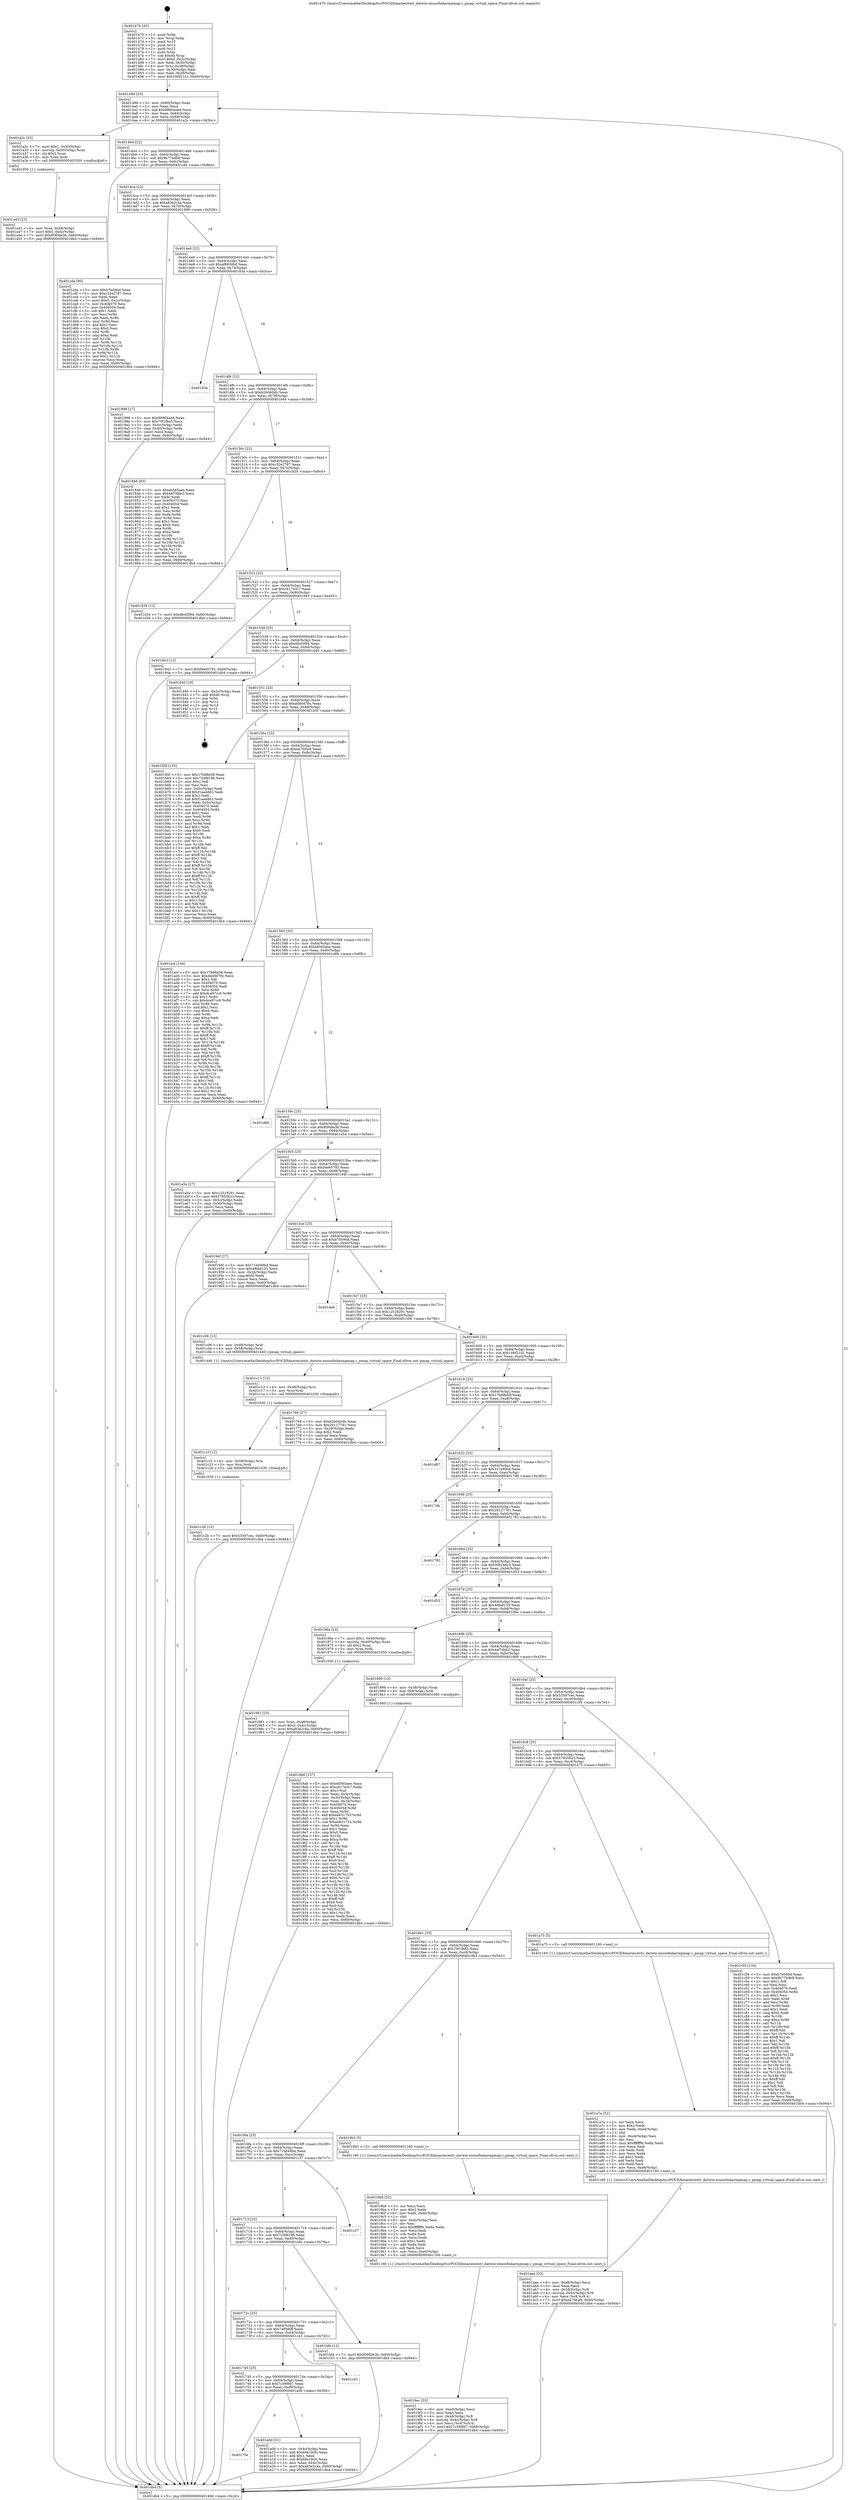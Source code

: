 digraph "0x401470" {
  label = "0x401470 (/mnt/c/Users/mathe/Desktop/tcc/POCII/binaries/extr_darwin-xnuosfmkarmpmap.c_pmap_virtual_space_Final-ollvm.out::main(0))"
  labelloc = "t"
  node[shape=record]

  Entry [label="",width=0.3,height=0.3,shape=circle,fillcolor=black,style=filled]
  "0x40149d" [label="{
     0x40149d [23]\l
     | [instrs]\l
     &nbsp;&nbsp;0x40149d \<+3\>: mov -0x60(%rbp),%eax\l
     &nbsp;&nbsp;0x4014a0 \<+2\>: mov %eax,%ecx\l
     &nbsp;&nbsp;0x4014a2 \<+6\>: sub $0x99904abd,%ecx\l
     &nbsp;&nbsp;0x4014a8 \<+3\>: mov %eax,-0x64(%rbp)\l
     &nbsp;&nbsp;0x4014ab \<+3\>: mov %ecx,-0x68(%rbp)\l
     &nbsp;&nbsp;0x4014ae \<+6\>: je 0000000000401a2c \<main+0x5bc\>\l
  }"]
  "0x401a2c" [label="{
     0x401a2c [23]\l
     | [instrs]\l
     &nbsp;&nbsp;0x401a2c \<+7\>: movl $0x1,-0x50(%rbp)\l
     &nbsp;&nbsp;0x401a33 \<+4\>: movslq -0x50(%rbp),%rax\l
     &nbsp;&nbsp;0x401a37 \<+4\>: shl $0x2,%rax\l
     &nbsp;&nbsp;0x401a3b \<+3\>: mov %rax,%rdi\l
     &nbsp;&nbsp;0x401a3e \<+5\>: call 0000000000401050 \<malloc@plt\>\l
     | [calls]\l
     &nbsp;&nbsp;0x401050 \{1\} (unknown)\l
  }"]
  "0x4014b4" [label="{
     0x4014b4 [22]\l
     | [instrs]\l
     &nbsp;&nbsp;0x4014b4 \<+5\>: jmp 00000000004014b9 \<main+0x49\>\l
     &nbsp;&nbsp;0x4014b9 \<+3\>: mov -0x64(%rbp),%eax\l
     &nbsp;&nbsp;0x4014bc \<+5\>: sub $0x9b77bdb9,%eax\l
     &nbsp;&nbsp;0x4014c1 \<+3\>: mov %eax,-0x6c(%rbp)\l
     &nbsp;&nbsp;0x4014c4 \<+6\>: je 0000000000401cda \<main+0x86a\>\l
  }"]
  Exit [label="",width=0.3,height=0.3,shape=circle,fillcolor=black,style=filled,peripheries=2]
  "0x401cda" [label="{
     0x401cda [90]\l
     | [instrs]\l
     &nbsp;&nbsp;0x401cda \<+5\>: mov $0xb7b590d,%eax\l
     &nbsp;&nbsp;0x401cdf \<+5\>: mov $0xc32e2787,%ecx\l
     &nbsp;&nbsp;0x401ce4 \<+2\>: xor %edx,%edx\l
     &nbsp;&nbsp;0x401ce6 \<+7\>: movl $0x0,-0x2c(%rbp)\l
     &nbsp;&nbsp;0x401ced \<+7\>: mov 0x404070,%esi\l
     &nbsp;&nbsp;0x401cf4 \<+7\>: mov 0x404054,%edi\l
     &nbsp;&nbsp;0x401cfb \<+3\>: sub $0x1,%edx\l
     &nbsp;&nbsp;0x401cfe \<+3\>: mov %esi,%r8d\l
     &nbsp;&nbsp;0x401d01 \<+3\>: add %edx,%r8d\l
     &nbsp;&nbsp;0x401d04 \<+4\>: imul %r8d,%esi\l
     &nbsp;&nbsp;0x401d08 \<+3\>: and $0x1,%esi\l
     &nbsp;&nbsp;0x401d0b \<+3\>: cmp $0x0,%esi\l
     &nbsp;&nbsp;0x401d0e \<+4\>: sete %r9b\l
     &nbsp;&nbsp;0x401d12 \<+3\>: cmp $0xa,%edi\l
     &nbsp;&nbsp;0x401d15 \<+4\>: setl %r10b\l
     &nbsp;&nbsp;0x401d19 \<+3\>: mov %r9b,%r11b\l
     &nbsp;&nbsp;0x401d1c \<+3\>: and %r10b,%r11b\l
     &nbsp;&nbsp;0x401d1f \<+3\>: xor %r10b,%r9b\l
     &nbsp;&nbsp;0x401d22 \<+3\>: or %r9b,%r11b\l
     &nbsp;&nbsp;0x401d25 \<+4\>: test $0x1,%r11b\l
     &nbsp;&nbsp;0x401d29 \<+3\>: cmovne %ecx,%eax\l
     &nbsp;&nbsp;0x401d2c \<+3\>: mov %eax,-0x60(%rbp)\l
     &nbsp;&nbsp;0x401d2f \<+5\>: jmp 0000000000401db4 \<main+0x944\>\l
  }"]
  "0x4014ca" [label="{
     0x4014ca [22]\l
     | [instrs]\l
     &nbsp;&nbsp;0x4014ca \<+5\>: jmp 00000000004014cf \<main+0x5f\>\l
     &nbsp;&nbsp;0x4014cf \<+3\>: mov -0x64(%rbp),%eax\l
     &nbsp;&nbsp;0x4014d2 \<+5\>: sub $0xa83e2c4a,%eax\l
     &nbsp;&nbsp;0x4014d7 \<+3\>: mov %eax,-0x70(%rbp)\l
     &nbsp;&nbsp;0x4014da \<+6\>: je 0000000000401998 \<main+0x528\>\l
  }"]
  "0x401c2b" [label="{
     0x401c2b [12]\l
     | [instrs]\l
     &nbsp;&nbsp;0x401c2b \<+7\>: movl $0x53597cec,-0x60(%rbp)\l
     &nbsp;&nbsp;0x401c32 \<+5\>: jmp 0000000000401db4 \<main+0x944\>\l
  }"]
  "0x401998" [label="{
     0x401998 [27]\l
     | [instrs]\l
     &nbsp;&nbsp;0x401998 \<+5\>: mov $0x99904abd,%eax\l
     &nbsp;&nbsp;0x40199d \<+5\>: mov $0x70f1fbe5,%ecx\l
     &nbsp;&nbsp;0x4019a2 \<+3\>: mov -0x4c(%rbp),%edx\l
     &nbsp;&nbsp;0x4019a5 \<+3\>: cmp -0x40(%rbp),%edx\l
     &nbsp;&nbsp;0x4019a8 \<+3\>: cmovl %ecx,%eax\l
     &nbsp;&nbsp;0x4019ab \<+3\>: mov %eax,-0x60(%rbp)\l
     &nbsp;&nbsp;0x4019ae \<+5\>: jmp 0000000000401db4 \<main+0x944\>\l
  }"]
  "0x4014e0" [label="{
     0x4014e0 [22]\l
     | [instrs]\l
     &nbsp;&nbsp;0x4014e0 \<+5\>: jmp 00000000004014e5 \<main+0x75\>\l
     &nbsp;&nbsp;0x4014e5 \<+3\>: mov -0x64(%rbp),%eax\l
     &nbsp;&nbsp;0x4014e8 \<+5\>: sub $0xaf6830b0,%eax\l
     &nbsp;&nbsp;0x4014ed \<+3\>: mov %eax,-0x74(%rbp)\l
     &nbsp;&nbsp;0x4014f0 \<+6\>: je 000000000040183a \<main+0x3ca\>\l
  }"]
  "0x401c1f" [label="{
     0x401c1f [12]\l
     | [instrs]\l
     &nbsp;&nbsp;0x401c1f \<+4\>: mov -0x58(%rbp),%rsi\l
     &nbsp;&nbsp;0x401c23 \<+3\>: mov %rsi,%rdi\l
     &nbsp;&nbsp;0x401c26 \<+5\>: call 0000000000401030 \<free@plt\>\l
     | [calls]\l
     &nbsp;&nbsp;0x401030 \{1\} (unknown)\l
  }"]
  "0x40183a" [label="{
     0x40183a\l
  }", style=dashed]
  "0x4014f6" [label="{
     0x4014f6 [22]\l
     | [instrs]\l
     &nbsp;&nbsp;0x4014f6 \<+5\>: jmp 00000000004014fb \<main+0x8b\>\l
     &nbsp;&nbsp;0x4014fb \<+3\>: mov -0x64(%rbp),%eax\l
     &nbsp;&nbsp;0x4014fe \<+5\>: sub $0xb2b0404b,%eax\l
     &nbsp;&nbsp;0x401503 \<+3\>: mov %eax,-0x78(%rbp)\l
     &nbsp;&nbsp;0x401506 \<+6\>: je 0000000000401846 \<main+0x3d6\>\l
  }"]
  "0x401c13" [label="{
     0x401c13 [12]\l
     | [instrs]\l
     &nbsp;&nbsp;0x401c13 \<+4\>: mov -0x48(%rbp),%rsi\l
     &nbsp;&nbsp;0x401c17 \<+3\>: mov %rsi,%rdi\l
     &nbsp;&nbsp;0x401c1a \<+5\>: call 0000000000401030 \<free@plt\>\l
     | [calls]\l
     &nbsp;&nbsp;0x401030 \{1\} (unknown)\l
  }"]
  "0x401846" [label="{
     0x401846 [83]\l
     | [instrs]\l
     &nbsp;&nbsp;0x401846 \<+5\>: mov $0xeb565aee,%eax\l
     &nbsp;&nbsp;0x40184b \<+5\>: mov $0x4ef7dbb2,%ecx\l
     &nbsp;&nbsp;0x401850 \<+2\>: xor %edx,%edx\l
     &nbsp;&nbsp;0x401852 \<+7\>: mov 0x404070,%esi\l
     &nbsp;&nbsp;0x401859 \<+7\>: mov 0x404054,%edi\l
     &nbsp;&nbsp;0x401860 \<+3\>: sub $0x1,%edx\l
     &nbsp;&nbsp;0x401863 \<+3\>: mov %esi,%r8d\l
     &nbsp;&nbsp;0x401866 \<+3\>: add %edx,%r8d\l
     &nbsp;&nbsp;0x401869 \<+4\>: imul %r8d,%esi\l
     &nbsp;&nbsp;0x40186d \<+3\>: and $0x1,%esi\l
     &nbsp;&nbsp;0x401870 \<+3\>: cmp $0x0,%esi\l
     &nbsp;&nbsp;0x401873 \<+4\>: sete %r9b\l
     &nbsp;&nbsp;0x401877 \<+3\>: cmp $0xa,%edi\l
     &nbsp;&nbsp;0x40187a \<+4\>: setl %r10b\l
     &nbsp;&nbsp;0x40187e \<+3\>: mov %r9b,%r11b\l
     &nbsp;&nbsp;0x401881 \<+3\>: and %r10b,%r11b\l
     &nbsp;&nbsp;0x401884 \<+3\>: xor %r10b,%r9b\l
     &nbsp;&nbsp;0x401887 \<+3\>: or %r9b,%r11b\l
     &nbsp;&nbsp;0x40188a \<+4\>: test $0x1,%r11b\l
     &nbsp;&nbsp;0x40188e \<+3\>: cmovne %ecx,%eax\l
     &nbsp;&nbsp;0x401891 \<+3\>: mov %eax,-0x60(%rbp)\l
     &nbsp;&nbsp;0x401894 \<+5\>: jmp 0000000000401db4 \<main+0x944\>\l
  }"]
  "0x40150c" [label="{
     0x40150c [22]\l
     | [instrs]\l
     &nbsp;&nbsp;0x40150c \<+5\>: jmp 0000000000401511 \<main+0xa1\>\l
     &nbsp;&nbsp;0x401511 \<+3\>: mov -0x64(%rbp),%eax\l
     &nbsp;&nbsp;0x401514 \<+5\>: sub $0xc32e2787,%eax\l
     &nbsp;&nbsp;0x401519 \<+3\>: mov %eax,-0x7c(%rbp)\l
     &nbsp;&nbsp;0x40151c \<+6\>: je 0000000000401d34 \<main+0x8c4\>\l
  }"]
  "0x401aae" [label="{
     0x401aae [33]\l
     | [instrs]\l
     &nbsp;&nbsp;0x401aae \<+6\>: mov -0xe8(%rbp),%ecx\l
     &nbsp;&nbsp;0x401ab4 \<+3\>: imul %eax,%ecx\l
     &nbsp;&nbsp;0x401ab7 \<+4\>: mov -0x58(%rbp),%r8\l
     &nbsp;&nbsp;0x401abb \<+4\>: movslq -0x5c(%rbp),%r9\l
     &nbsp;&nbsp;0x401abf \<+4\>: mov %ecx,(%r8,%r9,4)\l
     &nbsp;&nbsp;0x401ac3 \<+7\>: movl $0xea75fce9,-0x60(%rbp)\l
     &nbsp;&nbsp;0x401aca \<+5\>: jmp 0000000000401db4 \<main+0x944\>\l
  }"]
  "0x401d34" [label="{
     0x401d34 [12]\l
     | [instrs]\l
     &nbsp;&nbsp;0x401d34 \<+7\>: movl $0xd6cf3f94,-0x60(%rbp)\l
     &nbsp;&nbsp;0x401d3b \<+5\>: jmp 0000000000401db4 \<main+0x944\>\l
  }"]
  "0x401522" [label="{
     0x401522 [22]\l
     | [instrs]\l
     &nbsp;&nbsp;0x401522 \<+5\>: jmp 0000000000401527 \<main+0xb7\>\l
     &nbsp;&nbsp;0x401527 \<+3\>: mov -0x64(%rbp),%eax\l
     &nbsp;&nbsp;0x40152a \<+5\>: sub $0xc617e3c7,%eax\l
     &nbsp;&nbsp;0x40152f \<+3\>: mov %eax,-0x80(%rbp)\l
     &nbsp;&nbsp;0x401532 \<+6\>: je 0000000000401943 \<main+0x4d3\>\l
  }"]
  "0x401a7a" [label="{
     0x401a7a [52]\l
     | [instrs]\l
     &nbsp;&nbsp;0x401a7a \<+2\>: xor %ecx,%ecx\l
     &nbsp;&nbsp;0x401a7c \<+5\>: mov $0x2,%edx\l
     &nbsp;&nbsp;0x401a81 \<+6\>: mov %edx,-0xe4(%rbp)\l
     &nbsp;&nbsp;0x401a87 \<+1\>: cltd\l
     &nbsp;&nbsp;0x401a88 \<+6\>: mov -0xe4(%rbp),%esi\l
     &nbsp;&nbsp;0x401a8e \<+2\>: idiv %esi\l
     &nbsp;&nbsp;0x401a90 \<+6\>: imul $0xfffffffe,%edx,%edx\l
     &nbsp;&nbsp;0x401a96 \<+2\>: mov %ecx,%edi\l
     &nbsp;&nbsp;0x401a98 \<+2\>: sub %edx,%edi\l
     &nbsp;&nbsp;0x401a9a \<+2\>: mov %ecx,%edx\l
     &nbsp;&nbsp;0x401a9c \<+3\>: sub $0x1,%edx\l
     &nbsp;&nbsp;0x401a9f \<+2\>: add %edx,%edi\l
     &nbsp;&nbsp;0x401aa1 \<+2\>: sub %edi,%ecx\l
     &nbsp;&nbsp;0x401aa3 \<+6\>: mov %ecx,-0xe8(%rbp)\l
     &nbsp;&nbsp;0x401aa9 \<+5\>: call 0000000000401160 \<next_i\>\l
     | [calls]\l
     &nbsp;&nbsp;0x401160 \{1\} (/mnt/c/Users/mathe/Desktop/tcc/POCII/binaries/extr_darwin-xnuosfmkarmpmap.c_pmap_virtual_space_Final-ollvm.out::next_i)\l
  }"]
  "0x401943" [label="{
     0x401943 [12]\l
     | [instrs]\l
     &nbsp;&nbsp;0x401943 \<+7\>: movl $0xf4e60792,-0x60(%rbp)\l
     &nbsp;&nbsp;0x40194a \<+5\>: jmp 0000000000401db4 \<main+0x944\>\l
  }"]
  "0x401538" [label="{
     0x401538 [25]\l
     | [instrs]\l
     &nbsp;&nbsp;0x401538 \<+5\>: jmp 000000000040153d \<main+0xcd\>\l
     &nbsp;&nbsp;0x40153d \<+3\>: mov -0x64(%rbp),%eax\l
     &nbsp;&nbsp;0x401540 \<+5\>: sub $0xd6cf3f94,%eax\l
     &nbsp;&nbsp;0x401545 \<+6\>: mov %eax,-0x84(%rbp)\l
     &nbsp;&nbsp;0x40154b \<+6\>: je 0000000000401d40 \<main+0x8d0\>\l
  }"]
  "0x401a43" [label="{
     0x401a43 [23]\l
     | [instrs]\l
     &nbsp;&nbsp;0x401a43 \<+4\>: mov %rax,-0x58(%rbp)\l
     &nbsp;&nbsp;0x401a47 \<+7\>: movl $0x0,-0x5c(%rbp)\l
     &nbsp;&nbsp;0x401a4e \<+7\>: movl $0xf090de3b,-0x60(%rbp)\l
     &nbsp;&nbsp;0x401a55 \<+5\>: jmp 0000000000401db4 \<main+0x944\>\l
  }"]
  "0x401d40" [label="{
     0x401d40 [19]\l
     | [instrs]\l
     &nbsp;&nbsp;0x401d40 \<+3\>: mov -0x2c(%rbp),%eax\l
     &nbsp;&nbsp;0x401d43 \<+7\>: add $0xd0,%rsp\l
     &nbsp;&nbsp;0x401d4a \<+1\>: pop %rbx\l
     &nbsp;&nbsp;0x401d4b \<+2\>: pop %r12\l
     &nbsp;&nbsp;0x401d4d \<+2\>: pop %r14\l
     &nbsp;&nbsp;0x401d4f \<+2\>: pop %r15\l
     &nbsp;&nbsp;0x401d51 \<+1\>: pop %rbp\l
     &nbsp;&nbsp;0x401d52 \<+1\>: ret\l
  }"]
  "0x401551" [label="{
     0x401551 [25]\l
     | [instrs]\l
     &nbsp;&nbsp;0x401551 \<+5\>: jmp 0000000000401556 \<main+0xe6\>\l
     &nbsp;&nbsp;0x401556 \<+3\>: mov -0x64(%rbp),%eax\l
     &nbsp;&nbsp;0x401559 \<+5\>: sub $0xddd0d79c,%eax\l
     &nbsp;&nbsp;0x40155e \<+6\>: mov %eax,-0x88(%rbp)\l
     &nbsp;&nbsp;0x401564 \<+6\>: je 0000000000401b5f \<main+0x6ef\>\l
  }"]
  "0x40175e" [label="{
     0x40175e\l
  }", style=dashed]
  "0x401b5f" [label="{
     0x401b5f [155]\l
     | [instrs]\l
     &nbsp;&nbsp;0x401b5f \<+5\>: mov $0x17b88e58,%eax\l
     &nbsp;&nbsp;0x401b64 \<+5\>: mov $0x7208f196,%ecx\l
     &nbsp;&nbsp;0x401b69 \<+2\>: mov $0x1,%dl\l
     &nbsp;&nbsp;0x401b6b \<+2\>: xor %esi,%esi\l
     &nbsp;&nbsp;0x401b6d \<+3\>: mov -0x5c(%rbp),%edi\l
     &nbsp;&nbsp;0x401b70 \<+6\>: add $0xf1aadd63,%edi\l
     &nbsp;&nbsp;0x401b76 \<+3\>: add $0x1,%edi\l
     &nbsp;&nbsp;0x401b79 \<+6\>: sub $0xf1aadd63,%edi\l
     &nbsp;&nbsp;0x401b7f \<+3\>: mov %edi,-0x5c(%rbp)\l
     &nbsp;&nbsp;0x401b82 \<+7\>: mov 0x404070,%edi\l
     &nbsp;&nbsp;0x401b89 \<+8\>: mov 0x404054,%r8d\l
     &nbsp;&nbsp;0x401b91 \<+3\>: sub $0x1,%esi\l
     &nbsp;&nbsp;0x401b94 \<+3\>: mov %edi,%r9d\l
     &nbsp;&nbsp;0x401b97 \<+3\>: add %esi,%r9d\l
     &nbsp;&nbsp;0x401b9a \<+4\>: imul %r9d,%edi\l
     &nbsp;&nbsp;0x401b9e \<+3\>: and $0x1,%edi\l
     &nbsp;&nbsp;0x401ba1 \<+3\>: cmp $0x0,%edi\l
     &nbsp;&nbsp;0x401ba4 \<+4\>: sete %r10b\l
     &nbsp;&nbsp;0x401ba8 \<+4\>: cmp $0xa,%r8d\l
     &nbsp;&nbsp;0x401bac \<+4\>: setl %r11b\l
     &nbsp;&nbsp;0x401bb0 \<+3\>: mov %r10b,%bl\l
     &nbsp;&nbsp;0x401bb3 \<+3\>: xor $0xff,%bl\l
     &nbsp;&nbsp;0x401bb6 \<+3\>: mov %r11b,%r14b\l
     &nbsp;&nbsp;0x401bb9 \<+4\>: xor $0xff,%r14b\l
     &nbsp;&nbsp;0x401bbd \<+3\>: xor $0x1,%dl\l
     &nbsp;&nbsp;0x401bc0 \<+3\>: mov %bl,%r15b\l
     &nbsp;&nbsp;0x401bc3 \<+4\>: and $0xff,%r15b\l
     &nbsp;&nbsp;0x401bc7 \<+3\>: and %dl,%r10b\l
     &nbsp;&nbsp;0x401bca \<+3\>: mov %r14b,%r12b\l
     &nbsp;&nbsp;0x401bcd \<+4\>: and $0xff,%r12b\l
     &nbsp;&nbsp;0x401bd1 \<+3\>: and %dl,%r11b\l
     &nbsp;&nbsp;0x401bd4 \<+3\>: or %r10b,%r15b\l
     &nbsp;&nbsp;0x401bd7 \<+3\>: or %r11b,%r12b\l
     &nbsp;&nbsp;0x401bda \<+3\>: xor %r12b,%r15b\l
     &nbsp;&nbsp;0x401bdd \<+3\>: or %r14b,%bl\l
     &nbsp;&nbsp;0x401be0 \<+3\>: xor $0xff,%bl\l
     &nbsp;&nbsp;0x401be3 \<+3\>: or $0x1,%dl\l
     &nbsp;&nbsp;0x401be6 \<+2\>: and %dl,%bl\l
     &nbsp;&nbsp;0x401be8 \<+3\>: or %bl,%r15b\l
     &nbsp;&nbsp;0x401beb \<+4\>: test $0x1,%r15b\l
     &nbsp;&nbsp;0x401bef \<+3\>: cmovne %ecx,%eax\l
     &nbsp;&nbsp;0x401bf2 \<+3\>: mov %eax,-0x60(%rbp)\l
     &nbsp;&nbsp;0x401bf5 \<+5\>: jmp 0000000000401db4 \<main+0x944\>\l
  }"]
  "0x40156a" [label="{
     0x40156a [25]\l
     | [instrs]\l
     &nbsp;&nbsp;0x40156a \<+5\>: jmp 000000000040156f \<main+0xff\>\l
     &nbsp;&nbsp;0x40156f \<+3\>: mov -0x64(%rbp),%eax\l
     &nbsp;&nbsp;0x401572 \<+5\>: sub $0xea75fce9,%eax\l
     &nbsp;&nbsp;0x401577 \<+6\>: mov %eax,-0x8c(%rbp)\l
     &nbsp;&nbsp;0x40157d \<+6\>: je 0000000000401acf \<main+0x65f\>\l
  }"]
  "0x401a0d" [label="{
     0x401a0d [31]\l
     | [instrs]\l
     &nbsp;&nbsp;0x401a0d \<+3\>: mov -0x4c(%rbp),%eax\l
     &nbsp;&nbsp;0x401a10 \<+5\>: add $0x68e19cfc,%eax\l
     &nbsp;&nbsp;0x401a15 \<+3\>: add $0x1,%eax\l
     &nbsp;&nbsp;0x401a18 \<+5\>: sub $0x68e19cfc,%eax\l
     &nbsp;&nbsp;0x401a1d \<+3\>: mov %eax,-0x4c(%rbp)\l
     &nbsp;&nbsp;0x401a20 \<+7\>: movl $0xa83e2c4a,-0x60(%rbp)\l
     &nbsp;&nbsp;0x401a27 \<+5\>: jmp 0000000000401db4 \<main+0x944\>\l
  }"]
  "0x401acf" [label="{
     0x401acf [144]\l
     | [instrs]\l
     &nbsp;&nbsp;0x401acf \<+5\>: mov $0x17b88e58,%eax\l
     &nbsp;&nbsp;0x401ad4 \<+5\>: mov $0xddd0d79c,%ecx\l
     &nbsp;&nbsp;0x401ad9 \<+2\>: mov $0x1,%dl\l
     &nbsp;&nbsp;0x401adb \<+7\>: mov 0x404070,%esi\l
     &nbsp;&nbsp;0x401ae2 \<+7\>: mov 0x404054,%edi\l
     &nbsp;&nbsp;0x401ae9 \<+3\>: mov %esi,%r8d\l
     &nbsp;&nbsp;0x401aec \<+7\>: add $0xdca97cc6,%r8d\l
     &nbsp;&nbsp;0x401af3 \<+4\>: sub $0x1,%r8d\l
     &nbsp;&nbsp;0x401af7 \<+7\>: sub $0xdca97cc6,%r8d\l
     &nbsp;&nbsp;0x401afe \<+4\>: imul %r8d,%esi\l
     &nbsp;&nbsp;0x401b02 \<+3\>: and $0x1,%esi\l
     &nbsp;&nbsp;0x401b05 \<+3\>: cmp $0x0,%esi\l
     &nbsp;&nbsp;0x401b08 \<+4\>: sete %r9b\l
     &nbsp;&nbsp;0x401b0c \<+3\>: cmp $0xa,%edi\l
     &nbsp;&nbsp;0x401b0f \<+4\>: setl %r10b\l
     &nbsp;&nbsp;0x401b13 \<+3\>: mov %r9b,%r11b\l
     &nbsp;&nbsp;0x401b16 \<+4\>: xor $0xff,%r11b\l
     &nbsp;&nbsp;0x401b1a \<+3\>: mov %r10b,%bl\l
     &nbsp;&nbsp;0x401b1d \<+3\>: xor $0xff,%bl\l
     &nbsp;&nbsp;0x401b20 \<+3\>: xor $0x1,%dl\l
     &nbsp;&nbsp;0x401b23 \<+3\>: mov %r11b,%r14b\l
     &nbsp;&nbsp;0x401b26 \<+4\>: and $0xff,%r14b\l
     &nbsp;&nbsp;0x401b2a \<+3\>: and %dl,%r9b\l
     &nbsp;&nbsp;0x401b2d \<+3\>: mov %bl,%r15b\l
     &nbsp;&nbsp;0x401b30 \<+4\>: and $0xff,%r15b\l
     &nbsp;&nbsp;0x401b34 \<+3\>: and %dl,%r10b\l
     &nbsp;&nbsp;0x401b37 \<+3\>: or %r9b,%r14b\l
     &nbsp;&nbsp;0x401b3a \<+3\>: or %r10b,%r15b\l
     &nbsp;&nbsp;0x401b3d \<+3\>: xor %r15b,%r14b\l
     &nbsp;&nbsp;0x401b40 \<+3\>: or %bl,%r11b\l
     &nbsp;&nbsp;0x401b43 \<+4\>: xor $0xff,%r11b\l
     &nbsp;&nbsp;0x401b47 \<+3\>: or $0x1,%dl\l
     &nbsp;&nbsp;0x401b4a \<+3\>: and %dl,%r11b\l
     &nbsp;&nbsp;0x401b4d \<+3\>: or %r11b,%r14b\l
     &nbsp;&nbsp;0x401b50 \<+4\>: test $0x1,%r14b\l
     &nbsp;&nbsp;0x401b54 \<+3\>: cmovne %ecx,%eax\l
     &nbsp;&nbsp;0x401b57 \<+3\>: mov %eax,-0x60(%rbp)\l
     &nbsp;&nbsp;0x401b5a \<+5\>: jmp 0000000000401db4 \<main+0x944\>\l
  }"]
  "0x401583" [label="{
     0x401583 [25]\l
     | [instrs]\l
     &nbsp;&nbsp;0x401583 \<+5\>: jmp 0000000000401588 \<main+0x118\>\l
     &nbsp;&nbsp;0x401588 \<+3\>: mov -0x64(%rbp),%eax\l
     &nbsp;&nbsp;0x40158b \<+5\>: sub $0xeb565aee,%eax\l
     &nbsp;&nbsp;0x401590 \<+6\>: mov %eax,-0x90(%rbp)\l
     &nbsp;&nbsp;0x401596 \<+6\>: je 0000000000401d6b \<main+0x8fb\>\l
  }"]
  "0x401745" [label="{
     0x401745 [25]\l
     | [instrs]\l
     &nbsp;&nbsp;0x401745 \<+5\>: jmp 000000000040174a \<main+0x2da\>\l
     &nbsp;&nbsp;0x40174a \<+3\>: mov -0x64(%rbp),%eax\l
     &nbsp;&nbsp;0x40174d \<+5\>: sub $0x7c399fd7,%eax\l
     &nbsp;&nbsp;0x401752 \<+6\>: mov %eax,-0xd8(%rbp)\l
     &nbsp;&nbsp;0x401758 \<+6\>: je 0000000000401a0d \<main+0x59d\>\l
  }"]
  "0x401d6b" [label="{
     0x401d6b\l
  }", style=dashed]
  "0x40159c" [label="{
     0x40159c [25]\l
     | [instrs]\l
     &nbsp;&nbsp;0x40159c \<+5\>: jmp 00000000004015a1 \<main+0x131\>\l
     &nbsp;&nbsp;0x4015a1 \<+3\>: mov -0x64(%rbp),%eax\l
     &nbsp;&nbsp;0x4015a4 \<+5\>: sub $0xf090de3b,%eax\l
     &nbsp;&nbsp;0x4015a9 \<+6\>: mov %eax,-0x94(%rbp)\l
     &nbsp;&nbsp;0x4015af \<+6\>: je 0000000000401a5a \<main+0x5ea\>\l
  }"]
  "0x401c43" [label="{
     0x401c43\l
  }", style=dashed]
  "0x401a5a" [label="{
     0x401a5a [27]\l
     | [instrs]\l
     &nbsp;&nbsp;0x401a5a \<+5\>: mov $0x12518291,%eax\l
     &nbsp;&nbsp;0x401a5f \<+5\>: mov $0x57955623,%ecx\l
     &nbsp;&nbsp;0x401a64 \<+3\>: mov -0x5c(%rbp),%edx\l
     &nbsp;&nbsp;0x401a67 \<+3\>: cmp -0x50(%rbp),%edx\l
     &nbsp;&nbsp;0x401a6a \<+3\>: cmovl %ecx,%eax\l
     &nbsp;&nbsp;0x401a6d \<+3\>: mov %eax,-0x60(%rbp)\l
     &nbsp;&nbsp;0x401a70 \<+5\>: jmp 0000000000401db4 \<main+0x944\>\l
  }"]
  "0x4015b5" [label="{
     0x4015b5 [25]\l
     | [instrs]\l
     &nbsp;&nbsp;0x4015b5 \<+5\>: jmp 00000000004015ba \<main+0x14a\>\l
     &nbsp;&nbsp;0x4015ba \<+3\>: mov -0x64(%rbp),%eax\l
     &nbsp;&nbsp;0x4015bd \<+5\>: sub $0xf4e60792,%eax\l
     &nbsp;&nbsp;0x4015c2 \<+6\>: mov %eax,-0x98(%rbp)\l
     &nbsp;&nbsp;0x4015c8 \<+6\>: je 000000000040194f \<main+0x4df\>\l
  }"]
  "0x40172c" [label="{
     0x40172c [25]\l
     | [instrs]\l
     &nbsp;&nbsp;0x40172c \<+5\>: jmp 0000000000401731 \<main+0x2c1\>\l
     &nbsp;&nbsp;0x401731 \<+3\>: mov -0x64(%rbp),%eax\l
     &nbsp;&nbsp;0x401734 \<+5\>: sub $0x7af0dbff,%eax\l
     &nbsp;&nbsp;0x401739 \<+6\>: mov %eax,-0xd4(%rbp)\l
     &nbsp;&nbsp;0x40173f \<+6\>: je 0000000000401c43 \<main+0x7d3\>\l
  }"]
  "0x40194f" [label="{
     0x40194f [27]\l
     | [instrs]\l
     &nbsp;&nbsp;0x40194f \<+5\>: mov $0x71bd49b4,%eax\l
     &nbsp;&nbsp;0x401954 \<+5\>: mov $0x48fa8125,%ecx\l
     &nbsp;&nbsp;0x401959 \<+3\>: mov -0x24(%rbp),%edx\l
     &nbsp;&nbsp;0x40195c \<+3\>: cmp $0x0,%edx\l
     &nbsp;&nbsp;0x40195f \<+3\>: cmove %ecx,%eax\l
     &nbsp;&nbsp;0x401962 \<+3\>: mov %eax,-0x60(%rbp)\l
     &nbsp;&nbsp;0x401965 \<+5\>: jmp 0000000000401db4 \<main+0x944\>\l
  }"]
  "0x4015ce" [label="{
     0x4015ce [25]\l
     | [instrs]\l
     &nbsp;&nbsp;0x4015ce \<+5\>: jmp 00000000004015d3 \<main+0x163\>\l
     &nbsp;&nbsp;0x4015d3 \<+3\>: mov -0x64(%rbp),%eax\l
     &nbsp;&nbsp;0x4015d6 \<+5\>: sub $0xb7b590d,%eax\l
     &nbsp;&nbsp;0x4015db \<+6\>: mov %eax,-0x9c(%rbp)\l
     &nbsp;&nbsp;0x4015e1 \<+6\>: je 0000000000401da6 \<main+0x936\>\l
  }"]
  "0x401bfa" [label="{
     0x401bfa [12]\l
     | [instrs]\l
     &nbsp;&nbsp;0x401bfa \<+7\>: movl $0xf090de3b,-0x60(%rbp)\l
     &nbsp;&nbsp;0x401c01 \<+5\>: jmp 0000000000401db4 \<main+0x944\>\l
  }"]
  "0x401da6" [label="{
     0x401da6\l
  }", style=dashed]
  "0x4015e7" [label="{
     0x4015e7 [25]\l
     | [instrs]\l
     &nbsp;&nbsp;0x4015e7 \<+5\>: jmp 00000000004015ec \<main+0x17c\>\l
     &nbsp;&nbsp;0x4015ec \<+3\>: mov -0x64(%rbp),%eax\l
     &nbsp;&nbsp;0x4015ef \<+5\>: sub $0x12518291,%eax\l
     &nbsp;&nbsp;0x4015f4 \<+6\>: mov %eax,-0xa0(%rbp)\l
     &nbsp;&nbsp;0x4015fa \<+6\>: je 0000000000401c06 \<main+0x796\>\l
  }"]
  "0x401713" [label="{
     0x401713 [25]\l
     | [instrs]\l
     &nbsp;&nbsp;0x401713 \<+5\>: jmp 0000000000401718 \<main+0x2a8\>\l
     &nbsp;&nbsp;0x401718 \<+3\>: mov -0x64(%rbp),%eax\l
     &nbsp;&nbsp;0x40171b \<+5\>: sub $0x7208f196,%eax\l
     &nbsp;&nbsp;0x401720 \<+6\>: mov %eax,-0xd0(%rbp)\l
     &nbsp;&nbsp;0x401726 \<+6\>: je 0000000000401bfa \<main+0x78a\>\l
  }"]
  "0x401c06" [label="{
     0x401c06 [13]\l
     | [instrs]\l
     &nbsp;&nbsp;0x401c06 \<+4\>: mov -0x48(%rbp),%rdi\l
     &nbsp;&nbsp;0x401c0a \<+4\>: mov -0x58(%rbp),%rsi\l
     &nbsp;&nbsp;0x401c0e \<+5\>: call 0000000000401440 \<pmap_virtual_space\>\l
     | [calls]\l
     &nbsp;&nbsp;0x401440 \{1\} (/mnt/c/Users/mathe/Desktop/tcc/POCII/binaries/extr_darwin-xnuosfmkarmpmap.c_pmap_virtual_space_Final-ollvm.out::pmap_virtual_space)\l
  }"]
  "0x401600" [label="{
     0x401600 [25]\l
     | [instrs]\l
     &nbsp;&nbsp;0x401600 \<+5\>: jmp 0000000000401605 \<main+0x195\>\l
     &nbsp;&nbsp;0x401605 \<+3\>: mov -0x64(%rbp),%eax\l
     &nbsp;&nbsp;0x401608 \<+5\>: sub $0x166f21d1,%eax\l
     &nbsp;&nbsp;0x40160d \<+6\>: mov %eax,-0xa4(%rbp)\l
     &nbsp;&nbsp;0x401613 \<+6\>: je 0000000000401768 \<main+0x2f8\>\l
  }"]
  "0x401c37" [label="{
     0x401c37\l
  }", style=dashed]
  "0x401768" [label="{
     0x401768 [27]\l
     | [instrs]\l
     &nbsp;&nbsp;0x401768 \<+5\>: mov $0xb2b0404b,%eax\l
     &nbsp;&nbsp;0x40176d \<+5\>: mov $0x29127781,%ecx\l
     &nbsp;&nbsp;0x401772 \<+3\>: mov -0x28(%rbp),%edx\l
     &nbsp;&nbsp;0x401775 \<+3\>: cmp $0x2,%edx\l
     &nbsp;&nbsp;0x401778 \<+3\>: cmovne %ecx,%eax\l
     &nbsp;&nbsp;0x40177b \<+3\>: mov %eax,-0x60(%rbp)\l
     &nbsp;&nbsp;0x40177e \<+5\>: jmp 0000000000401db4 \<main+0x944\>\l
  }"]
  "0x401619" [label="{
     0x401619 [25]\l
     | [instrs]\l
     &nbsp;&nbsp;0x401619 \<+5\>: jmp 000000000040161e \<main+0x1ae\>\l
     &nbsp;&nbsp;0x40161e \<+3\>: mov -0x64(%rbp),%eax\l
     &nbsp;&nbsp;0x401621 \<+5\>: sub $0x17b88e58,%eax\l
     &nbsp;&nbsp;0x401626 \<+6\>: mov %eax,-0xa8(%rbp)\l
     &nbsp;&nbsp;0x40162c \<+6\>: je 0000000000401d87 \<main+0x917\>\l
  }"]
  "0x401db4" [label="{
     0x401db4 [5]\l
     | [instrs]\l
     &nbsp;&nbsp;0x401db4 \<+5\>: jmp 000000000040149d \<main+0x2d\>\l
  }"]
  "0x401470" [label="{
     0x401470 [45]\l
     | [instrs]\l
     &nbsp;&nbsp;0x401470 \<+1\>: push %rbp\l
     &nbsp;&nbsp;0x401471 \<+3\>: mov %rsp,%rbp\l
     &nbsp;&nbsp;0x401474 \<+2\>: push %r15\l
     &nbsp;&nbsp;0x401476 \<+2\>: push %r14\l
     &nbsp;&nbsp;0x401478 \<+2\>: push %r12\l
     &nbsp;&nbsp;0x40147a \<+1\>: push %rbx\l
     &nbsp;&nbsp;0x40147b \<+7\>: sub $0xd0,%rsp\l
     &nbsp;&nbsp;0x401482 \<+7\>: movl $0x0,-0x2c(%rbp)\l
     &nbsp;&nbsp;0x401489 \<+3\>: mov %edi,-0x30(%rbp)\l
     &nbsp;&nbsp;0x40148c \<+4\>: mov %rsi,-0x38(%rbp)\l
     &nbsp;&nbsp;0x401490 \<+3\>: mov -0x30(%rbp),%edi\l
     &nbsp;&nbsp;0x401493 \<+3\>: mov %edi,-0x28(%rbp)\l
     &nbsp;&nbsp;0x401496 \<+7\>: movl $0x166f21d1,-0x60(%rbp)\l
  }"]
  "0x4019ec" [label="{
     0x4019ec [33]\l
     | [instrs]\l
     &nbsp;&nbsp;0x4019ec \<+6\>: mov -0xe0(%rbp),%ecx\l
     &nbsp;&nbsp;0x4019f2 \<+3\>: imul %eax,%ecx\l
     &nbsp;&nbsp;0x4019f5 \<+4\>: mov -0x48(%rbp),%r8\l
     &nbsp;&nbsp;0x4019f9 \<+4\>: movslq -0x4c(%rbp),%r9\l
     &nbsp;&nbsp;0x4019fd \<+4\>: mov %ecx,(%r8,%r9,4)\l
     &nbsp;&nbsp;0x401a01 \<+7\>: movl $0x7c399fd7,-0x60(%rbp)\l
     &nbsp;&nbsp;0x401a08 \<+5\>: jmp 0000000000401db4 \<main+0x944\>\l
  }"]
  "0x401d87" [label="{
     0x401d87\l
  }", style=dashed]
  "0x401632" [label="{
     0x401632 [25]\l
     | [instrs]\l
     &nbsp;&nbsp;0x401632 \<+5\>: jmp 0000000000401637 \<main+0x1c7\>\l
     &nbsp;&nbsp;0x401637 \<+3\>: mov -0x64(%rbp),%eax\l
     &nbsp;&nbsp;0x40163a \<+5\>: sub $0x221e89cd,%eax\l
     &nbsp;&nbsp;0x40163f \<+6\>: mov %eax,-0xac(%rbp)\l
     &nbsp;&nbsp;0x401645 \<+6\>: je 00000000004017db \<main+0x36b\>\l
  }"]
  "0x4019b8" [label="{
     0x4019b8 [52]\l
     | [instrs]\l
     &nbsp;&nbsp;0x4019b8 \<+2\>: xor %ecx,%ecx\l
     &nbsp;&nbsp;0x4019ba \<+5\>: mov $0x2,%edx\l
     &nbsp;&nbsp;0x4019bf \<+6\>: mov %edx,-0xdc(%rbp)\l
     &nbsp;&nbsp;0x4019c5 \<+1\>: cltd\l
     &nbsp;&nbsp;0x4019c6 \<+6\>: mov -0xdc(%rbp),%esi\l
     &nbsp;&nbsp;0x4019cc \<+2\>: idiv %esi\l
     &nbsp;&nbsp;0x4019ce \<+6\>: imul $0xfffffffe,%edx,%edx\l
     &nbsp;&nbsp;0x4019d4 \<+2\>: mov %ecx,%edi\l
     &nbsp;&nbsp;0x4019d6 \<+2\>: sub %edx,%edi\l
     &nbsp;&nbsp;0x4019d8 \<+2\>: mov %ecx,%edx\l
     &nbsp;&nbsp;0x4019da \<+3\>: sub $0x1,%edx\l
     &nbsp;&nbsp;0x4019dd \<+2\>: add %edx,%edi\l
     &nbsp;&nbsp;0x4019df \<+2\>: sub %edi,%ecx\l
     &nbsp;&nbsp;0x4019e1 \<+6\>: mov %ecx,-0xe0(%rbp)\l
     &nbsp;&nbsp;0x4019e7 \<+5\>: call 0000000000401160 \<next_i\>\l
     | [calls]\l
     &nbsp;&nbsp;0x401160 \{1\} (/mnt/c/Users/mathe/Desktop/tcc/POCII/binaries/extr_darwin-xnuosfmkarmpmap.c_pmap_virtual_space_Final-ollvm.out::next_i)\l
  }"]
  "0x4017db" [label="{
     0x4017db\l
  }", style=dashed]
  "0x40164b" [label="{
     0x40164b [25]\l
     | [instrs]\l
     &nbsp;&nbsp;0x40164b \<+5\>: jmp 0000000000401650 \<main+0x1e0\>\l
     &nbsp;&nbsp;0x401650 \<+3\>: mov -0x64(%rbp),%eax\l
     &nbsp;&nbsp;0x401653 \<+5\>: sub $0x29127781,%eax\l
     &nbsp;&nbsp;0x401658 \<+6\>: mov %eax,-0xb0(%rbp)\l
     &nbsp;&nbsp;0x40165e \<+6\>: je 0000000000401783 \<main+0x313\>\l
  }"]
  "0x4016fa" [label="{
     0x4016fa [25]\l
     | [instrs]\l
     &nbsp;&nbsp;0x4016fa \<+5\>: jmp 00000000004016ff \<main+0x28f\>\l
     &nbsp;&nbsp;0x4016ff \<+3\>: mov -0x64(%rbp),%eax\l
     &nbsp;&nbsp;0x401702 \<+5\>: sub $0x71bd49b4,%eax\l
     &nbsp;&nbsp;0x401707 \<+6\>: mov %eax,-0xcc(%rbp)\l
     &nbsp;&nbsp;0x40170d \<+6\>: je 0000000000401c37 \<main+0x7c7\>\l
  }"]
  "0x401783" [label="{
     0x401783\l
  }", style=dashed]
  "0x401664" [label="{
     0x401664 [25]\l
     | [instrs]\l
     &nbsp;&nbsp;0x401664 \<+5\>: jmp 0000000000401669 \<main+0x1f9\>\l
     &nbsp;&nbsp;0x401669 \<+3\>: mov -0x64(%rbp),%eax\l
     &nbsp;&nbsp;0x40166c \<+5\>: sub $0x3081b6c3,%eax\l
     &nbsp;&nbsp;0x401671 \<+6\>: mov %eax,-0xb4(%rbp)\l
     &nbsp;&nbsp;0x401677 \<+6\>: je 0000000000401d53 \<main+0x8e3\>\l
  }"]
  "0x4019b3" [label="{
     0x4019b3 [5]\l
     | [instrs]\l
     &nbsp;&nbsp;0x4019b3 \<+5\>: call 0000000000401160 \<next_i\>\l
     | [calls]\l
     &nbsp;&nbsp;0x401160 \{1\} (/mnt/c/Users/mathe/Desktop/tcc/POCII/binaries/extr_darwin-xnuosfmkarmpmap.c_pmap_virtual_space_Final-ollvm.out::next_i)\l
  }"]
  "0x401d53" [label="{
     0x401d53\l
  }", style=dashed]
  "0x40167d" [label="{
     0x40167d [25]\l
     | [instrs]\l
     &nbsp;&nbsp;0x40167d \<+5\>: jmp 0000000000401682 \<main+0x212\>\l
     &nbsp;&nbsp;0x401682 \<+3\>: mov -0x64(%rbp),%eax\l
     &nbsp;&nbsp;0x401685 \<+5\>: sub $0x48fa8125,%eax\l
     &nbsp;&nbsp;0x40168a \<+6\>: mov %eax,-0xb8(%rbp)\l
     &nbsp;&nbsp;0x401690 \<+6\>: je 000000000040196a \<main+0x4fa\>\l
  }"]
  "0x4016e1" [label="{
     0x4016e1 [25]\l
     | [instrs]\l
     &nbsp;&nbsp;0x4016e1 \<+5\>: jmp 00000000004016e6 \<main+0x276\>\l
     &nbsp;&nbsp;0x4016e6 \<+3\>: mov -0x64(%rbp),%eax\l
     &nbsp;&nbsp;0x4016e9 \<+5\>: sub $0x70f1fbe5,%eax\l
     &nbsp;&nbsp;0x4016ee \<+6\>: mov %eax,-0xc8(%rbp)\l
     &nbsp;&nbsp;0x4016f4 \<+6\>: je 00000000004019b3 \<main+0x543\>\l
  }"]
  "0x40196a" [label="{
     0x40196a [23]\l
     | [instrs]\l
     &nbsp;&nbsp;0x40196a \<+7\>: movl $0x1,-0x40(%rbp)\l
     &nbsp;&nbsp;0x401971 \<+4\>: movslq -0x40(%rbp),%rax\l
     &nbsp;&nbsp;0x401975 \<+4\>: shl $0x2,%rax\l
     &nbsp;&nbsp;0x401979 \<+3\>: mov %rax,%rdi\l
     &nbsp;&nbsp;0x40197c \<+5\>: call 0000000000401050 \<malloc@plt\>\l
     | [calls]\l
     &nbsp;&nbsp;0x401050 \{1\} (unknown)\l
  }"]
  "0x401696" [label="{
     0x401696 [25]\l
     | [instrs]\l
     &nbsp;&nbsp;0x401696 \<+5\>: jmp 000000000040169b \<main+0x22b\>\l
     &nbsp;&nbsp;0x40169b \<+3\>: mov -0x64(%rbp),%eax\l
     &nbsp;&nbsp;0x40169e \<+5\>: sub $0x4ef7dbb2,%eax\l
     &nbsp;&nbsp;0x4016a3 \<+6\>: mov %eax,-0xbc(%rbp)\l
     &nbsp;&nbsp;0x4016a9 \<+6\>: je 0000000000401899 \<main+0x429\>\l
  }"]
  "0x401a75" [label="{
     0x401a75 [5]\l
     | [instrs]\l
     &nbsp;&nbsp;0x401a75 \<+5\>: call 0000000000401160 \<next_i\>\l
     | [calls]\l
     &nbsp;&nbsp;0x401160 \{1\} (/mnt/c/Users/mathe/Desktop/tcc/POCII/binaries/extr_darwin-xnuosfmkarmpmap.c_pmap_virtual_space_Final-ollvm.out::next_i)\l
  }"]
  "0x401899" [label="{
     0x401899 [13]\l
     | [instrs]\l
     &nbsp;&nbsp;0x401899 \<+4\>: mov -0x38(%rbp),%rax\l
     &nbsp;&nbsp;0x40189d \<+4\>: mov 0x8(%rax),%rdi\l
     &nbsp;&nbsp;0x4018a1 \<+5\>: call 0000000000401060 \<atoi@plt\>\l
     | [calls]\l
     &nbsp;&nbsp;0x401060 \{1\} (unknown)\l
  }"]
  "0x4016af" [label="{
     0x4016af [25]\l
     | [instrs]\l
     &nbsp;&nbsp;0x4016af \<+5\>: jmp 00000000004016b4 \<main+0x244\>\l
     &nbsp;&nbsp;0x4016b4 \<+3\>: mov -0x64(%rbp),%eax\l
     &nbsp;&nbsp;0x4016b7 \<+5\>: sub $0x53597cec,%eax\l
     &nbsp;&nbsp;0x4016bc \<+6\>: mov %eax,-0xc0(%rbp)\l
     &nbsp;&nbsp;0x4016c2 \<+6\>: je 0000000000401c54 \<main+0x7e4\>\l
  }"]
  "0x4018a6" [label="{
     0x4018a6 [157]\l
     | [instrs]\l
     &nbsp;&nbsp;0x4018a6 \<+5\>: mov $0xeb565aee,%ecx\l
     &nbsp;&nbsp;0x4018ab \<+5\>: mov $0xc617e3c7,%edx\l
     &nbsp;&nbsp;0x4018b0 \<+3\>: mov $0x1,%sil\l
     &nbsp;&nbsp;0x4018b3 \<+3\>: mov %eax,-0x3c(%rbp)\l
     &nbsp;&nbsp;0x4018b6 \<+3\>: mov -0x3c(%rbp),%eax\l
     &nbsp;&nbsp;0x4018b9 \<+3\>: mov %eax,-0x24(%rbp)\l
     &nbsp;&nbsp;0x4018bc \<+7\>: mov 0x404070,%eax\l
     &nbsp;&nbsp;0x4018c3 \<+8\>: mov 0x404054,%r8d\l
     &nbsp;&nbsp;0x4018cb \<+3\>: mov %eax,%r9d\l
     &nbsp;&nbsp;0x4018ce \<+7\>: add $0xee831753,%r9d\l
     &nbsp;&nbsp;0x4018d5 \<+4\>: sub $0x1,%r9d\l
     &nbsp;&nbsp;0x4018d9 \<+7\>: sub $0xee831753,%r9d\l
     &nbsp;&nbsp;0x4018e0 \<+4\>: imul %r9d,%eax\l
     &nbsp;&nbsp;0x4018e4 \<+3\>: and $0x1,%eax\l
     &nbsp;&nbsp;0x4018e7 \<+3\>: cmp $0x0,%eax\l
     &nbsp;&nbsp;0x4018ea \<+4\>: sete %r10b\l
     &nbsp;&nbsp;0x4018ee \<+4\>: cmp $0xa,%r8d\l
     &nbsp;&nbsp;0x4018f2 \<+4\>: setl %r11b\l
     &nbsp;&nbsp;0x4018f6 \<+3\>: mov %r10b,%bl\l
     &nbsp;&nbsp;0x4018f9 \<+3\>: xor $0xff,%bl\l
     &nbsp;&nbsp;0x4018fc \<+3\>: mov %r11b,%r14b\l
     &nbsp;&nbsp;0x4018ff \<+4\>: xor $0xff,%r14b\l
     &nbsp;&nbsp;0x401903 \<+4\>: xor $0x0,%sil\l
     &nbsp;&nbsp;0x401907 \<+3\>: mov %bl,%r15b\l
     &nbsp;&nbsp;0x40190a \<+4\>: and $0x0,%r15b\l
     &nbsp;&nbsp;0x40190e \<+3\>: and %sil,%r10b\l
     &nbsp;&nbsp;0x401911 \<+3\>: mov %r14b,%r12b\l
     &nbsp;&nbsp;0x401914 \<+4\>: and $0x0,%r12b\l
     &nbsp;&nbsp;0x401918 \<+3\>: and %sil,%r11b\l
     &nbsp;&nbsp;0x40191b \<+3\>: or %r10b,%r15b\l
     &nbsp;&nbsp;0x40191e \<+3\>: or %r11b,%r12b\l
     &nbsp;&nbsp;0x401921 \<+3\>: xor %r12b,%r15b\l
     &nbsp;&nbsp;0x401924 \<+3\>: or %r14b,%bl\l
     &nbsp;&nbsp;0x401927 \<+3\>: xor $0xff,%bl\l
     &nbsp;&nbsp;0x40192a \<+4\>: or $0x0,%sil\l
     &nbsp;&nbsp;0x40192e \<+3\>: and %sil,%bl\l
     &nbsp;&nbsp;0x401931 \<+3\>: or %bl,%r15b\l
     &nbsp;&nbsp;0x401934 \<+4\>: test $0x1,%r15b\l
     &nbsp;&nbsp;0x401938 \<+3\>: cmovne %edx,%ecx\l
     &nbsp;&nbsp;0x40193b \<+3\>: mov %ecx,-0x60(%rbp)\l
     &nbsp;&nbsp;0x40193e \<+5\>: jmp 0000000000401db4 \<main+0x944\>\l
  }"]
  "0x401981" [label="{
     0x401981 [23]\l
     | [instrs]\l
     &nbsp;&nbsp;0x401981 \<+4\>: mov %rax,-0x48(%rbp)\l
     &nbsp;&nbsp;0x401985 \<+7\>: movl $0x0,-0x4c(%rbp)\l
     &nbsp;&nbsp;0x40198c \<+7\>: movl $0xa83e2c4a,-0x60(%rbp)\l
     &nbsp;&nbsp;0x401993 \<+5\>: jmp 0000000000401db4 \<main+0x944\>\l
  }"]
  "0x4016c8" [label="{
     0x4016c8 [25]\l
     | [instrs]\l
     &nbsp;&nbsp;0x4016c8 \<+5\>: jmp 00000000004016cd \<main+0x25d\>\l
     &nbsp;&nbsp;0x4016cd \<+3\>: mov -0x64(%rbp),%eax\l
     &nbsp;&nbsp;0x4016d0 \<+5\>: sub $0x57955623,%eax\l
     &nbsp;&nbsp;0x4016d5 \<+6\>: mov %eax,-0xc4(%rbp)\l
     &nbsp;&nbsp;0x4016db \<+6\>: je 0000000000401a75 \<main+0x605\>\l
  }"]
  "0x401c54" [label="{
     0x401c54 [134]\l
     | [instrs]\l
     &nbsp;&nbsp;0x401c54 \<+5\>: mov $0xb7b590d,%eax\l
     &nbsp;&nbsp;0x401c59 \<+5\>: mov $0x9b77bdb9,%ecx\l
     &nbsp;&nbsp;0x401c5e \<+2\>: mov $0x1,%dl\l
     &nbsp;&nbsp;0x401c60 \<+2\>: xor %esi,%esi\l
     &nbsp;&nbsp;0x401c62 \<+7\>: mov 0x404070,%edi\l
     &nbsp;&nbsp;0x401c69 \<+8\>: mov 0x404054,%r8d\l
     &nbsp;&nbsp;0x401c71 \<+3\>: sub $0x1,%esi\l
     &nbsp;&nbsp;0x401c74 \<+3\>: mov %edi,%r9d\l
     &nbsp;&nbsp;0x401c77 \<+3\>: add %esi,%r9d\l
     &nbsp;&nbsp;0x401c7a \<+4\>: imul %r9d,%edi\l
     &nbsp;&nbsp;0x401c7e \<+3\>: and $0x1,%edi\l
     &nbsp;&nbsp;0x401c81 \<+3\>: cmp $0x0,%edi\l
     &nbsp;&nbsp;0x401c84 \<+4\>: sete %r10b\l
     &nbsp;&nbsp;0x401c88 \<+4\>: cmp $0xa,%r8d\l
     &nbsp;&nbsp;0x401c8c \<+4\>: setl %r11b\l
     &nbsp;&nbsp;0x401c90 \<+3\>: mov %r10b,%bl\l
     &nbsp;&nbsp;0x401c93 \<+3\>: xor $0xff,%bl\l
     &nbsp;&nbsp;0x401c96 \<+3\>: mov %r11b,%r14b\l
     &nbsp;&nbsp;0x401c99 \<+4\>: xor $0xff,%r14b\l
     &nbsp;&nbsp;0x401c9d \<+3\>: xor $0x1,%dl\l
     &nbsp;&nbsp;0x401ca0 \<+3\>: mov %bl,%r15b\l
     &nbsp;&nbsp;0x401ca3 \<+4\>: and $0xff,%r15b\l
     &nbsp;&nbsp;0x401ca7 \<+3\>: and %dl,%r10b\l
     &nbsp;&nbsp;0x401caa \<+3\>: mov %r14b,%r12b\l
     &nbsp;&nbsp;0x401cad \<+4\>: and $0xff,%r12b\l
     &nbsp;&nbsp;0x401cb1 \<+3\>: and %dl,%r11b\l
     &nbsp;&nbsp;0x401cb4 \<+3\>: or %r10b,%r15b\l
     &nbsp;&nbsp;0x401cb7 \<+3\>: or %r11b,%r12b\l
     &nbsp;&nbsp;0x401cba \<+3\>: xor %r12b,%r15b\l
     &nbsp;&nbsp;0x401cbd \<+3\>: or %r14b,%bl\l
     &nbsp;&nbsp;0x401cc0 \<+3\>: xor $0xff,%bl\l
     &nbsp;&nbsp;0x401cc3 \<+3\>: or $0x1,%dl\l
     &nbsp;&nbsp;0x401cc6 \<+2\>: and %dl,%bl\l
     &nbsp;&nbsp;0x401cc8 \<+3\>: or %bl,%r15b\l
     &nbsp;&nbsp;0x401ccb \<+4\>: test $0x1,%r15b\l
     &nbsp;&nbsp;0x401ccf \<+3\>: cmovne %ecx,%eax\l
     &nbsp;&nbsp;0x401cd2 \<+3\>: mov %eax,-0x60(%rbp)\l
     &nbsp;&nbsp;0x401cd5 \<+5\>: jmp 0000000000401db4 \<main+0x944\>\l
  }"]
  Entry -> "0x401470" [label=" 1"]
  "0x40149d" -> "0x401a2c" [label=" 1"]
  "0x40149d" -> "0x4014b4" [label=" 21"]
  "0x401d40" -> Exit [label=" 1"]
  "0x4014b4" -> "0x401cda" [label=" 1"]
  "0x4014b4" -> "0x4014ca" [label=" 20"]
  "0x401d34" -> "0x401db4" [label=" 1"]
  "0x4014ca" -> "0x401998" [label=" 2"]
  "0x4014ca" -> "0x4014e0" [label=" 18"]
  "0x401cda" -> "0x401db4" [label=" 1"]
  "0x4014e0" -> "0x40183a" [label=" 0"]
  "0x4014e0" -> "0x4014f6" [label=" 18"]
  "0x401c54" -> "0x401db4" [label=" 1"]
  "0x4014f6" -> "0x401846" [label=" 1"]
  "0x4014f6" -> "0x40150c" [label=" 17"]
  "0x401c2b" -> "0x401db4" [label=" 1"]
  "0x40150c" -> "0x401d34" [label=" 1"]
  "0x40150c" -> "0x401522" [label=" 16"]
  "0x401c1f" -> "0x401c2b" [label=" 1"]
  "0x401522" -> "0x401943" [label=" 1"]
  "0x401522" -> "0x401538" [label=" 15"]
  "0x401c13" -> "0x401c1f" [label=" 1"]
  "0x401538" -> "0x401d40" [label=" 1"]
  "0x401538" -> "0x401551" [label=" 14"]
  "0x401c06" -> "0x401c13" [label=" 1"]
  "0x401551" -> "0x401b5f" [label=" 1"]
  "0x401551" -> "0x40156a" [label=" 13"]
  "0x401bfa" -> "0x401db4" [label=" 1"]
  "0x40156a" -> "0x401acf" [label=" 1"]
  "0x40156a" -> "0x401583" [label=" 12"]
  "0x401b5f" -> "0x401db4" [label=" 1"]
  "0x401583" -> "0x401d6b" [label=" 0"]
  "0x401583" -> "0x40159c" [label=" 12"]
  "0x401aae" -> "0x401db4" [label=" 1"]
  "0x40159c" -> "0x401a5a" [label=" 2"]
  "0x40159c" -> "0x4015b5" [label=" 10"]
  "0x401a7a" -> "0x401aae" [label=" 1"]
  "0x4015b5" -> "0x40194f" [label=" 1"]
  "0x4015b5" -> "0x4015ce" [label=" 9"]
  "0x401a5a" -> "0x401db4" [label=" 2"]
  "0x4015ce" -> "0x401da6" [label=" 0"]
  "0x4015ce" -> "0x4015e7" [label=" 9"]
  "0x401a43" -> "0x401db4" [label=" 1"]
  "0x4015e7" -> "0x401c06" [label=" 1"]
  "0x4015e7" -> "0x401600" [label=" 8"]
  "0x401a0d" -> "0x401db4" [label=" 1"]
  "0x401600" -> "0x401768" [label=" 1"]
  "0x401600" -> "0x401619" [label=" 7"]
  "0x401768" -> "0x401db4" [label=" 1"]
  "0x401470" -> "0x40149d" [label=" 1"]
  "0x401db4" -> "0x40149d" [label=" 21"]
  "0x401846" -> "0x401db4" [label=" 1"]
  "0x401745" -> "0x40175e" [label=" 0"]
  "0x401619" -> "0x401d87" [label=" 0"]
  "0x401619" -> "0x401632" [label=" 7"]
  "0x401acf" -> "0x401db4" [label=" 1"]
  "0x401632" -> "0x4017db" [label=" 0"]
  "0x401632" -> "0x40164b" [label=" 7"]
  "0x40172c" -> "0x401745" [label=" 1"]
  "0x40164b" -> "0x401783" [label=" 0"]
  "0x40164b" -> "0x401664" [label=" 7"]
  "0x40172c" -> "0x401c43" [label=" 0"]
  "0x401664" -> "0x401d53" [label=" 0"]
  "0x401664" -> "0x40167d" [label=" 7"]
  "0x401a75" -> "0x401a7a" [label=" 1"]
  "0x40167d" -> "0x40196a" [label=" 1"]
  "0x40167d" -> "0x401696" [label=" 6"]
  "0x401713" -> "0x401bfa" [label=" 1"]
  "0x401696" -> "0x401899" [label=" 1"]
  "0x401696" -> "0x4016af" [label=" 5"]
  "0x401899" -> "0x4018a6" [label=" 1"]
  "0x4018a6" -> "0x401db4" [label=" 1"]
  "0x401943" -> "0x401db4" [label=" 1"]
  "0x40194f" -> "0x401db4" [label=" 1"]
  "0x40196a" -> "0x401981" [label=" 1"]
  "0x401981" -> "0x401db4" [label=" 1"]
  "0x401998" -> "0x401db4" [label=" 2"]
  "0x401a2c" -> "0x401a43" [label=" 1"]
  "0x4016af" -> "0x401c54" [label=" 1"]
  "0x4016af" -> "0x4016c8" [label=" 4"]
  "0x4016fa" -> "0x401713" [label=" 2"]
  "0x4016c8" -> "0x401a75" [label=" 1"]
  "0x4016c8" -> "0x4016e1" [label=" 3"]
  "0x401713" -> "0x40172c" [label=" 1"]
  "0x4016e1" -> "0x4019b3" [label=" 1"]
  "0x4016e1" -> "0x4016fa" [label=" 2"]
  "0x4019b3" -> "0x4019b8" [label=" 1"]
  "0x4019b8" -> "0x4019ec" [label=" 1"]
  "0x4019ec" -> "0x401db4" [label=" 1"]
  "0x401745" -> "0x401a0d" [label=" 1"]
  "0x4016fa" -> "0x401c37" [label=" 0"]
}
